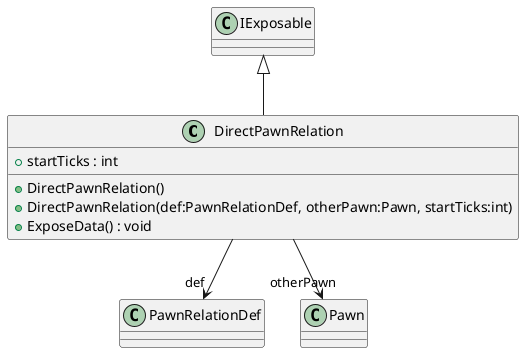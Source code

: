 @startuml
class DirectPawnRelation {
    + startTicks : int
    + DirectPawnRelation()
    + DirectPawnRelation(def:PawnRelationDef, otherPawn:Pawn, startTicks:int)
    + ExposeData() : void
}
IExposable <|-- DirectPawnRelation
DirectPawnRelation --> "def" PawnRelationDef
DirectPawnRelation --> "otherPawn" Pawn
@enduml
